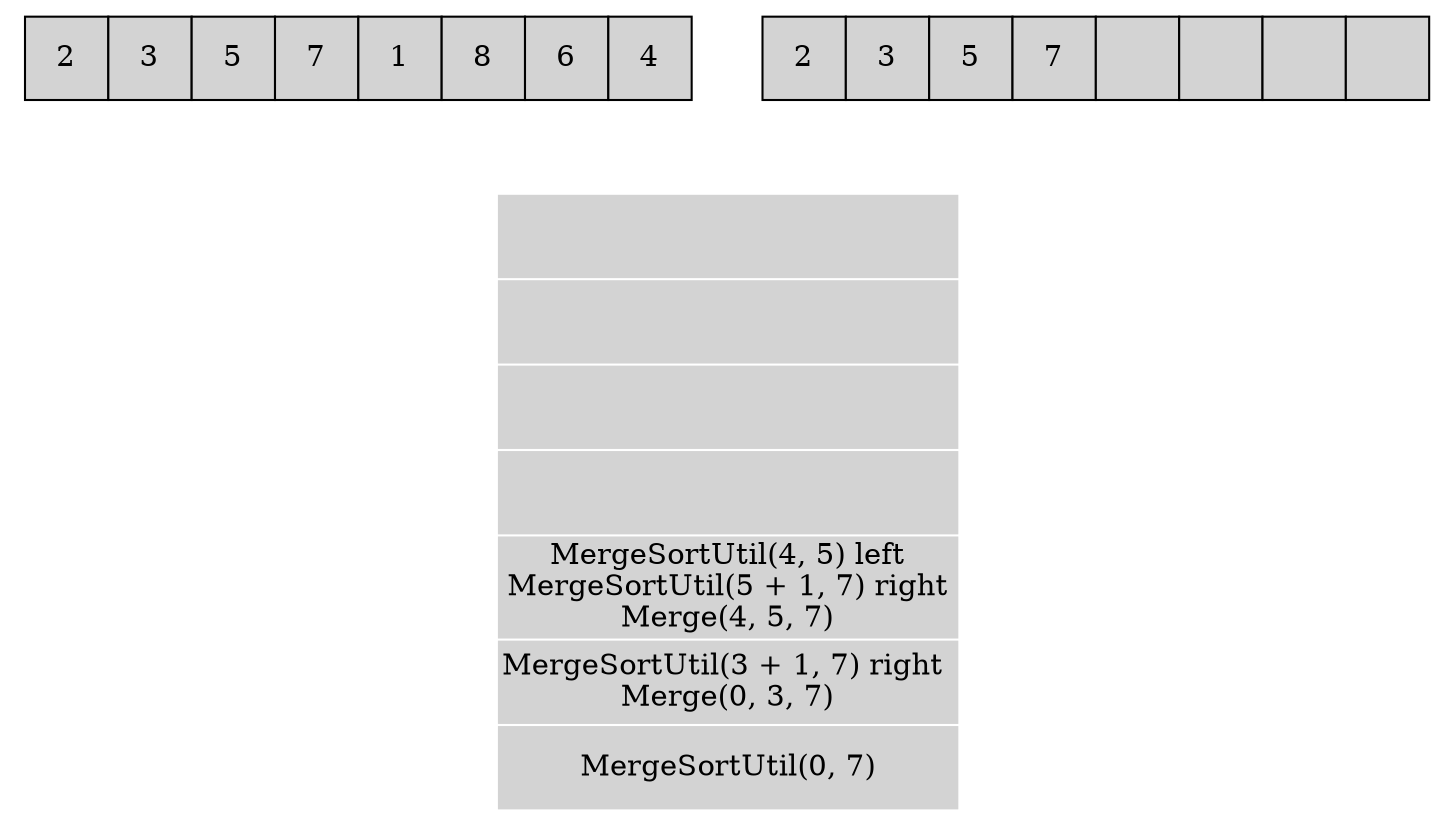digraph G
{
    node1
        [
        shape = none
            label = <<table border="0" cellspacing="0">
            <tr>
            <td port="arr0" width="40" height="40" bgcolor="lightgray" border="1">2</td>
            <td port="arr1" width="40" height="40" bgcolor="lightgray" border="1">3</td>
            <td port="arr2" width="40" height="40" bgcolor="lightgray" border="1">5</td>
            <td port="arr3" width="40" height="40" bgcolor="lightgray" border="1">7</td>
            <td port="arr4" width="40" height="40" bgcolor="lightgray" border="1">1</td>
            <td port="arr5" width="40" height="40" bgcolor="lightgray" border="1">8</td>
            <td port="arr6" width="40" height="40" bgcolor="lightgray" border="1">6</td>
            <td port="arr7" width="40" height="40" bgcolor="lightgray" border="1">4</td>
            </tr>
            </table>>
        ]
    node2
    [
        shape = none
            label = <<table border="0" cellspacing="0">
            <tr>
            <td port="tempArr0" width="40" height="40" bgcolor="lightgray" border="1">2</td>
            <td port="tempArr1" width="40" height="40" bgcolor="lightgray" border="1">3</td>
            <td port="tempArr2" width="40" height="40" bgcolor="lightgray" border="1">5</td>
            <td port="tempArr3" width="40" height="40" bgcolor="lightgray" border="1">7</td>
            <td port="tempArr4" width="40" height="40" bgcolor="lightgray" border="1"></td>
            <td port="tempArr5" width="40" height="40" bgcolor="lightgray" border="1"></td>
            <td port="tempArr6" width="40" height="40" bgcolor="lightgray" border="1"></td>
            <td port="tempArr7" width="40" height="40" bgcolor="lightgray" border="1"></td>
            </tr>
            </table>>
    ]
    node3
    [
        shape = none
            label = <<table border="0" cellspacing="1">
            <tr><td port="code1" height="40" bgcolor="lightgray"></td></tr>
            <tr><td port="code2" height="40" bgcolor="lightgray"></td></tr>
            <tr><td port="code3" height="40" bgcolor="lightgray"></td></tr>
            <tr><td port="code4" height="40" bgcolor="lightgray"></td></tr>
            <tr><td port="code5" height="40" bgcolor="lightgray">MergeSortUtil(4, 5) left<br/>MergeSortUtil(5 + 1, 7) right<br/>Merge(4, 5, 7)</td></tr>
            <tr><td port="code6" height="40" bgcolor="lightgray">MergeSortUtil(3 + 1, 7) right <br/>Merge(0, 3, 7)<br/></td></tr>
            <tr><td port="code7" height="40" bgcolor="lightgray">MergeSortUtil(0, 7)</td></tr>
            </table>>
    ]
    edge[style=invis]
    subgraph sb1 {peripheries=0 node1 -> node3}
    subgraph sb2 {peripheries=0 node2 -> node3}
}
